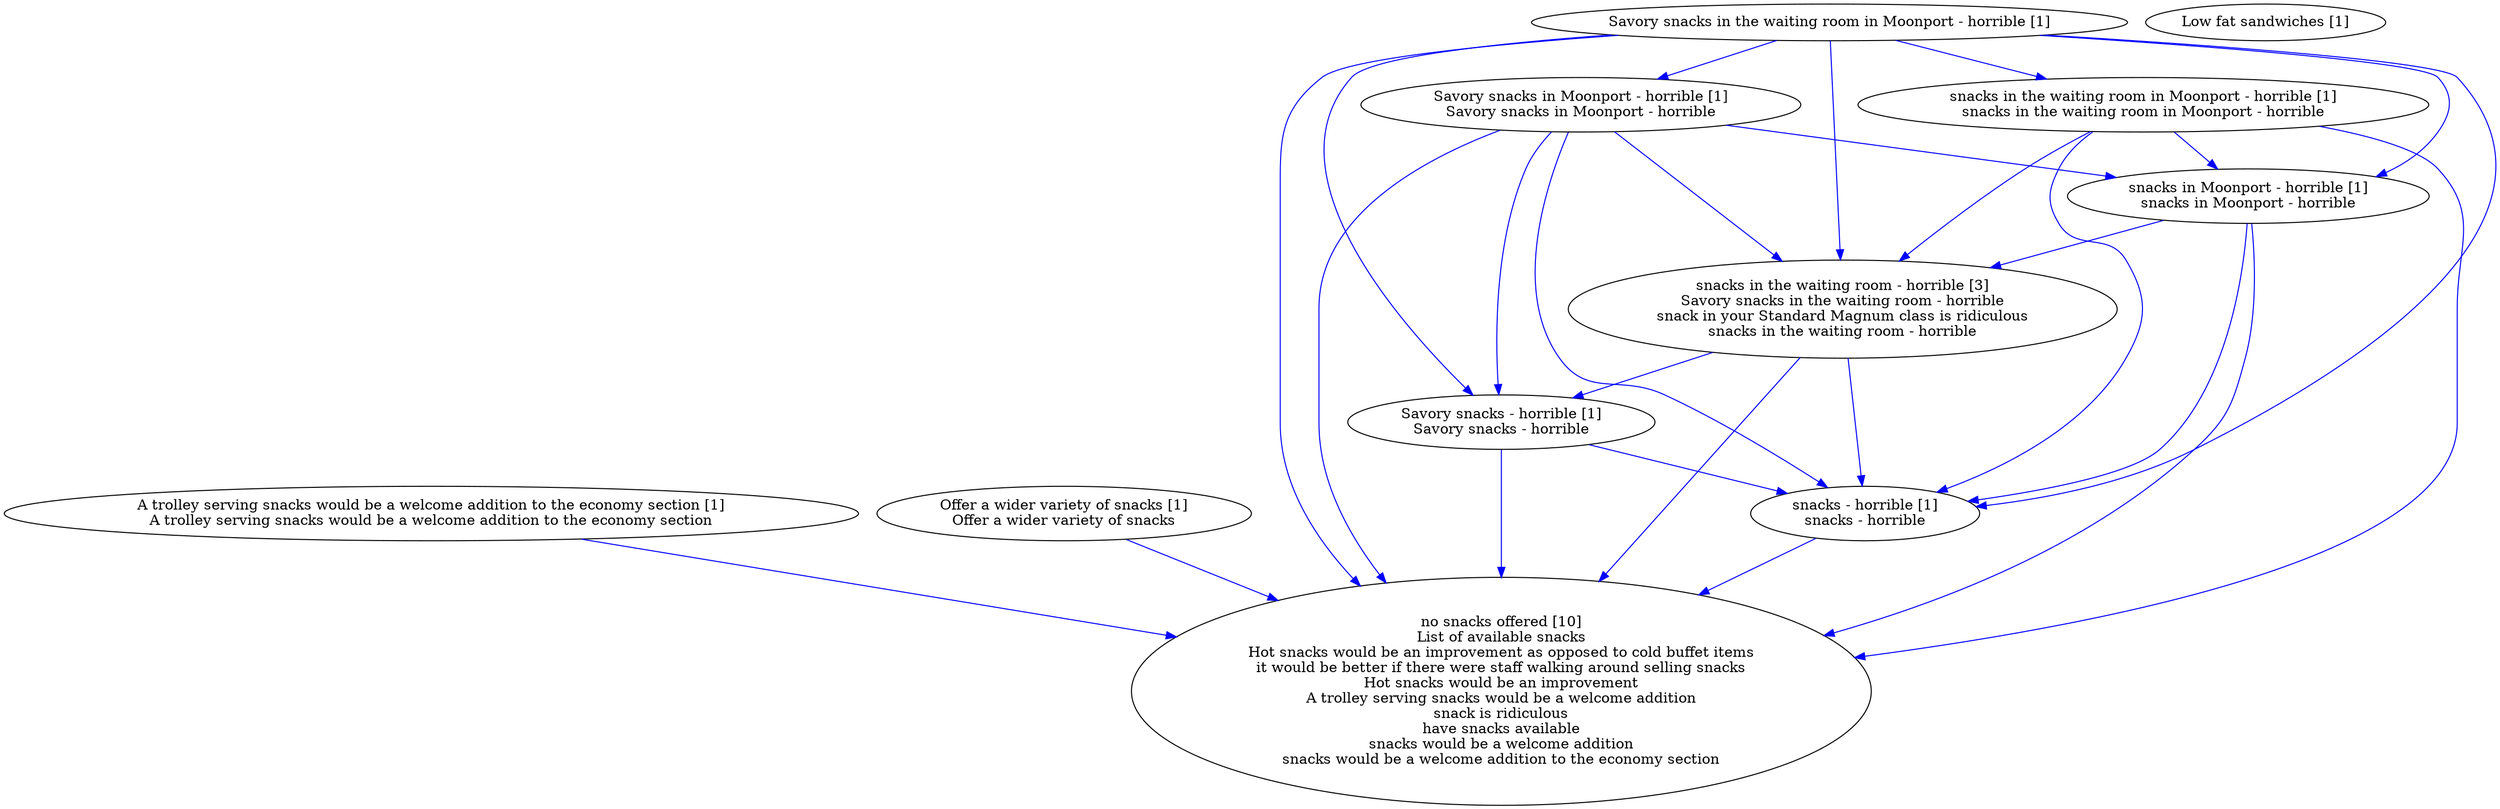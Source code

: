 digraph collapsedGraph {
"snacks in the waiting room - horrible [3]\nSavory snacks in the waiting room - horrible\nsnack in your Standard Magnum class is ridiculous\nsnacks in the waiting room - horrible""no snacks offered [10]\nList of available snacks\nHot snacks would be an improvement as opposed to cold buffet items\nit would be better if there were staff walking around selling snacks\nHot snacks would be an improvement\nA trolley serving snacks would be a welcome addition\nsnack is ridiculous\nhave snacks available\nsnacks would be a welcome addition\nsnacks would be a welcome addition to the economy section""A trolley serving snacks would be a welcome addition to the economy section [1]\nA trolley serving snacks would be a welcome addition to the economy section""Low fat sandwiches [1]""Offer a wider variety of snacks [1]\nOffer a wider variety of snacks""Savory snacks in the waiting room in Moonport - horrible [1]""Savory snacks in Moonport - horrible [1]\nSavory snacks in Moonport - horrible""Savory snacks - horrible [1]\nSavory snacks - horrible""snacks - horrible [1]\nsnacks - horrible""snacks in Moonport - horrible [1]\nsnacks in Moonport - horrible""snacks in the waiting room in Moonport - horrible [1]\nsnacks in the waiting room in Moonport - horrible""A trolley serving snacks would be a welcome addition to the economy section [1]\nA trolley serving snacks would be a welcome addition to the economy section" -> "no snacks offered [10]\nList of available snacks\nHot snacks would be an improvement as opposed to cold buffet items\nit would be better if there were staff walking around selling snacks\nHot snacks would be an improvement\nA trolley serving snacks would be a welcome addition\nsnack is ridiculous\nhave snacks available\nsnacks would be a welcome addition\nsnacks would be a welcome addition to the economy section" [color=blue]
"Savory snacks in the waiting room in Moonport - horrible [1]" -> "Savory snacks in Moonport - horrible [1]\nSavory snacks in Moonport - horrible" [color=blue]
"Savory snacks in Moonport - horrible [1]\nSavory snacks in Moonport - horrible" -> "Savory snacks - horrible [1]\nSavory snacks - horrible" [color=blue]
"Savory snacks - horrible [1]\nSavory snacks - horrible" -> "snacks - horrible [1]\nsnacks - horrible" [color=blue]
"Savory snacks in Moonport - horrible [1]\nSavory snacks in Moonport - horrible" -> "snacks in Moonport - horrible [1]\nsnacks in Moonport - horrible" [color=blue]
"snacks in Moonport - horrible [1]\nsnacks in Moonport - horrible" -> "snacks - horrible [1]\nsnacks - horrible" [color=blue]
"snacks in the waiting room - horrible [3]\nSavory snacks in the waiting room - horrible\nsnack in your Standard Magnum class is ridiculous\nsnacks in the waiting room - horrible" -> "Savory snacks - horrible [1]\nSavory snacks - horrible" [color=blue]
"snacks in the waiting room - horrible [3]\nSavory snacks in the waiting room - horrible\nsnack in your Standard Magnum class is ridiculous\nsnacks in the waiting room - horrible" -> "snacks - horrible [1]\nsnacks - horrible" [color=blue]
"Savory snacks in the waiting room in Moonport - horrible [1]" -> "snacks in the waiting room in Moonport - horrible [1]\nsnacks in the waiting room in Moonport - horrible" [color=blue]
"snacks in the waiting room in Moonport - horrible [1]\nsnacks in the waiting room in Moonport - horrible" -> "snacks in Moonport - horrible [1]\nsnacks in Moonport - horrible" [color=blue]
"Savory snacks in the waiting room in Moonport - horrible [1]" -> "Savory snacks - horrible [1]\nSavory snacks - horrible" [color=blue]
"Savory snacks in the waiting room in Moonport - horrible [1]" -> "snacks in Moonport - horrible [1]\nsnacks in Moonport - horrible" [color=blue]
"Savory snacks in Moonport - horrible [1]\nSavory snacks in Moonport - horrible" -> "snacks - horrible [1]\nsnacks - horrible" [color=blue]
"snacks in the waiting room in Moonport - horrible [1]\nsnacks in the waiting room in Moonport - horrible" -> "snacks - horrible [1]\nsnacks - horrible" [color=blue]
"Savory snacks in the waiting room in Moonport - horrible [1]" -> "snacks - horrible [1]\nsnacks - horrible" [color=blue]
"Offer a wider variety of snacks [1]\nOffer a wider variety of snacks" -> "no snacks offered [10]\nList of available snacks\nHot snacks would be an improvement as opposed to cold buffet items\nit would be better if there were staff walking around selling snacks\nHot snacks would be an improvement\nA trolley serving snacks would be a welcome addition\nsnack is ridiculous\nhave snacks available\nsnacks would be a welcome addition\nsnacks would be a welcome addition to the economy section" [color=blue]
"Savory snacks in the waiting room in Moonport - horrible [1]" -> "no snacks offered [10]\nList of available snacks\nHot snacks would be an improvement as opposed to cold buffet items\nit would be better if there were staff walking around selling snacks\nHot snacks would be an improvement\nA trolley serving snacks would be a welcome addition\nsnack is ridiculous\nhave snacks available\nsnacks would be a welcome addition\nsnacks would be a welcome addition to the economy section" [color=blue]
"Savory snacks in Moonport - horrible [1]\nSavory snacks in Moonport - horrible" -> "no snacks offered [10]\nList of available snacks\nHot snacks would be an improvement as opposed to cold buffet items\nit would be better if there were staff walking around selling snacks\nHot snacks would be an improvement\nA trolley serving snacks would be a welcome addition\nsnack is ridiculous\nhave snacks available\nsnacks would be a welcome addition\nsnacks would be a welcome addition to the economy section" [color=blue]
"Savory snacks - horrible [1]\nSavory snacks - horrible" -> "no snacks offered [10]\nList of available snacks\nHot snacks would be an improvement as opposed to cold buffet items\nit would be better if there were staff walking around selling snacks\nHot snacks would be an improvement\nA trolley serving snacks would be a welcome addition\nsnack is ridiculous\nhave snacks available\nsnacks would be a welcome addition\nsnacks would be a welcome addition to the economy section" [color=blue]
"snacks - horrible [1]\nsnacks - horrible" -> "no snacks offered [10]\nList of available snacks\nHot snacks would be an improvement as opposed to cold buffet items\nit would be better if there were staff walking around selling snacks\nHot snacks would be an improvement\nA trolley serving snacks would be a welcome addition\nsnack is ridiculous\nhave snacks available\nsnacks would be a welcome addition\nsnacks would be a welcome addition to the economy section" [color=blue]
"snacks in Moonport - horrible [1]\nsnacks in Moonport - horrible" -> "no snacks offered [10]\nList of available snacks\nHot snacks would be an improvement as opposed to cold buffet items\nit would be better if there were staff walking around selling snacks\nHot snacks would be an improvement\nA trolley serving snacks would be a welcome addition\nsnack is ridiculous\nhave snacks available\nsnacks would be a welcome addition\nsnacks would be a welcome addition to the economy section" [color=blue]
"snacks in the waiting room in Moonport - horrible [1]\nsnacks in the waiting room in Moonport - horrible" -> "no snacks offered [10]\nList of available snacks\nHot snacks would be an improvement as opposed to cold buffet items\nit would be better if there were staff walking around selling snacks\nHot snacks would be an improvement\nA trolley serving snacks would be a welcome addition\nsnack is ridiculous\nhave snacks available\nsnacks would be a welcome addition\nsnacks would be a welcome addition to the economy section" [color=blue]
"Savory snacks in the waiting room in Moonport - horrible [1]" -> "snacks in the waiting room - horrible [3]\nSavory snacks in the waiting room - horrible\nsnack in your Standard Magnum class is ridiculous\nsnacks in the waiting room - horrible" [color=blue]
"Savory snacks in Moonport - horrible [1]\nSavory snacks in Moonport - horrible" -> "snacks in the waiting room - horrible [3]\nSavory snacks in the waiting room - horrible\nsnack in your Standard Magnum class is ridiculous\nsnacks in the waiting room - horrible" [color=blue]
"snacks in Moonport - horrible [1]\nsnacks in Moonport - horrible" -> "snacks in the waiting room - horrible [3]\nSavory snacks in the waiting room - horrible\nsnack in your Standard Magnum class is ridiculous\nsnacks in the waiting room - horrible" [color=blue]
"snacks in the waiting room in Moonport - horrible [1]\nsnacks in the waiting room in Moonport - horrible" -> "snacks in the waiting room - horrible [3]\nSavory snacks in the waiting room - horrible\nsnack in your Standard Magnum class is ridiculous\nsnacks in the waiting room - horrible" [color=blue]
"snacks in the waiting room - horrible [3]\nSavory snacks in the waiting room - horrible\nsnack in your Standard Magnum class is ridiculous\nsnacks in the waiting room - horrible" -> "no snacks offered [10]\nList of available snacks\nHot snacks would be an improvement as opposed to cold buffet items\nit would be better if there were staff walking around selling snacks\nHot snacks would be an improvement\nA trolley serving snacks would be a welcome addition\nsnack is ridiculous\nhave snacks available\nsnacks would be a welcome addition\nsnacks would be a welcome addition to the economy section" [color=blue]
}